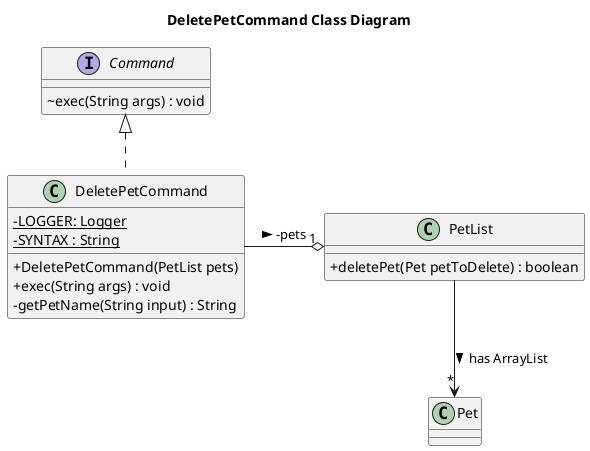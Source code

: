 @startuml
skinparam classAttributeIconSize 0
title DeletePetCommand Class Diagram

interface Command {
    ~ exec(String args) : void
}

class DeletePetCommand {
    - {static} LOGGER: Logger
    - {static} SYNTAX : String
    + DeletePetCommand(PetList pets)
    + exec(String args) : void
    - getPetName(String input) : String
}

class PetList {
    + deletePet(Pet petToDelete) : boolean
}

class Pet {

}

Command <|.. DeletePetCommand

DeletePetCommand --o "1" PetList : -pets >

PetList --> "*" Pet : has ArrayList >


DeletePetCommand -right[hidden]- PetList


@enduml